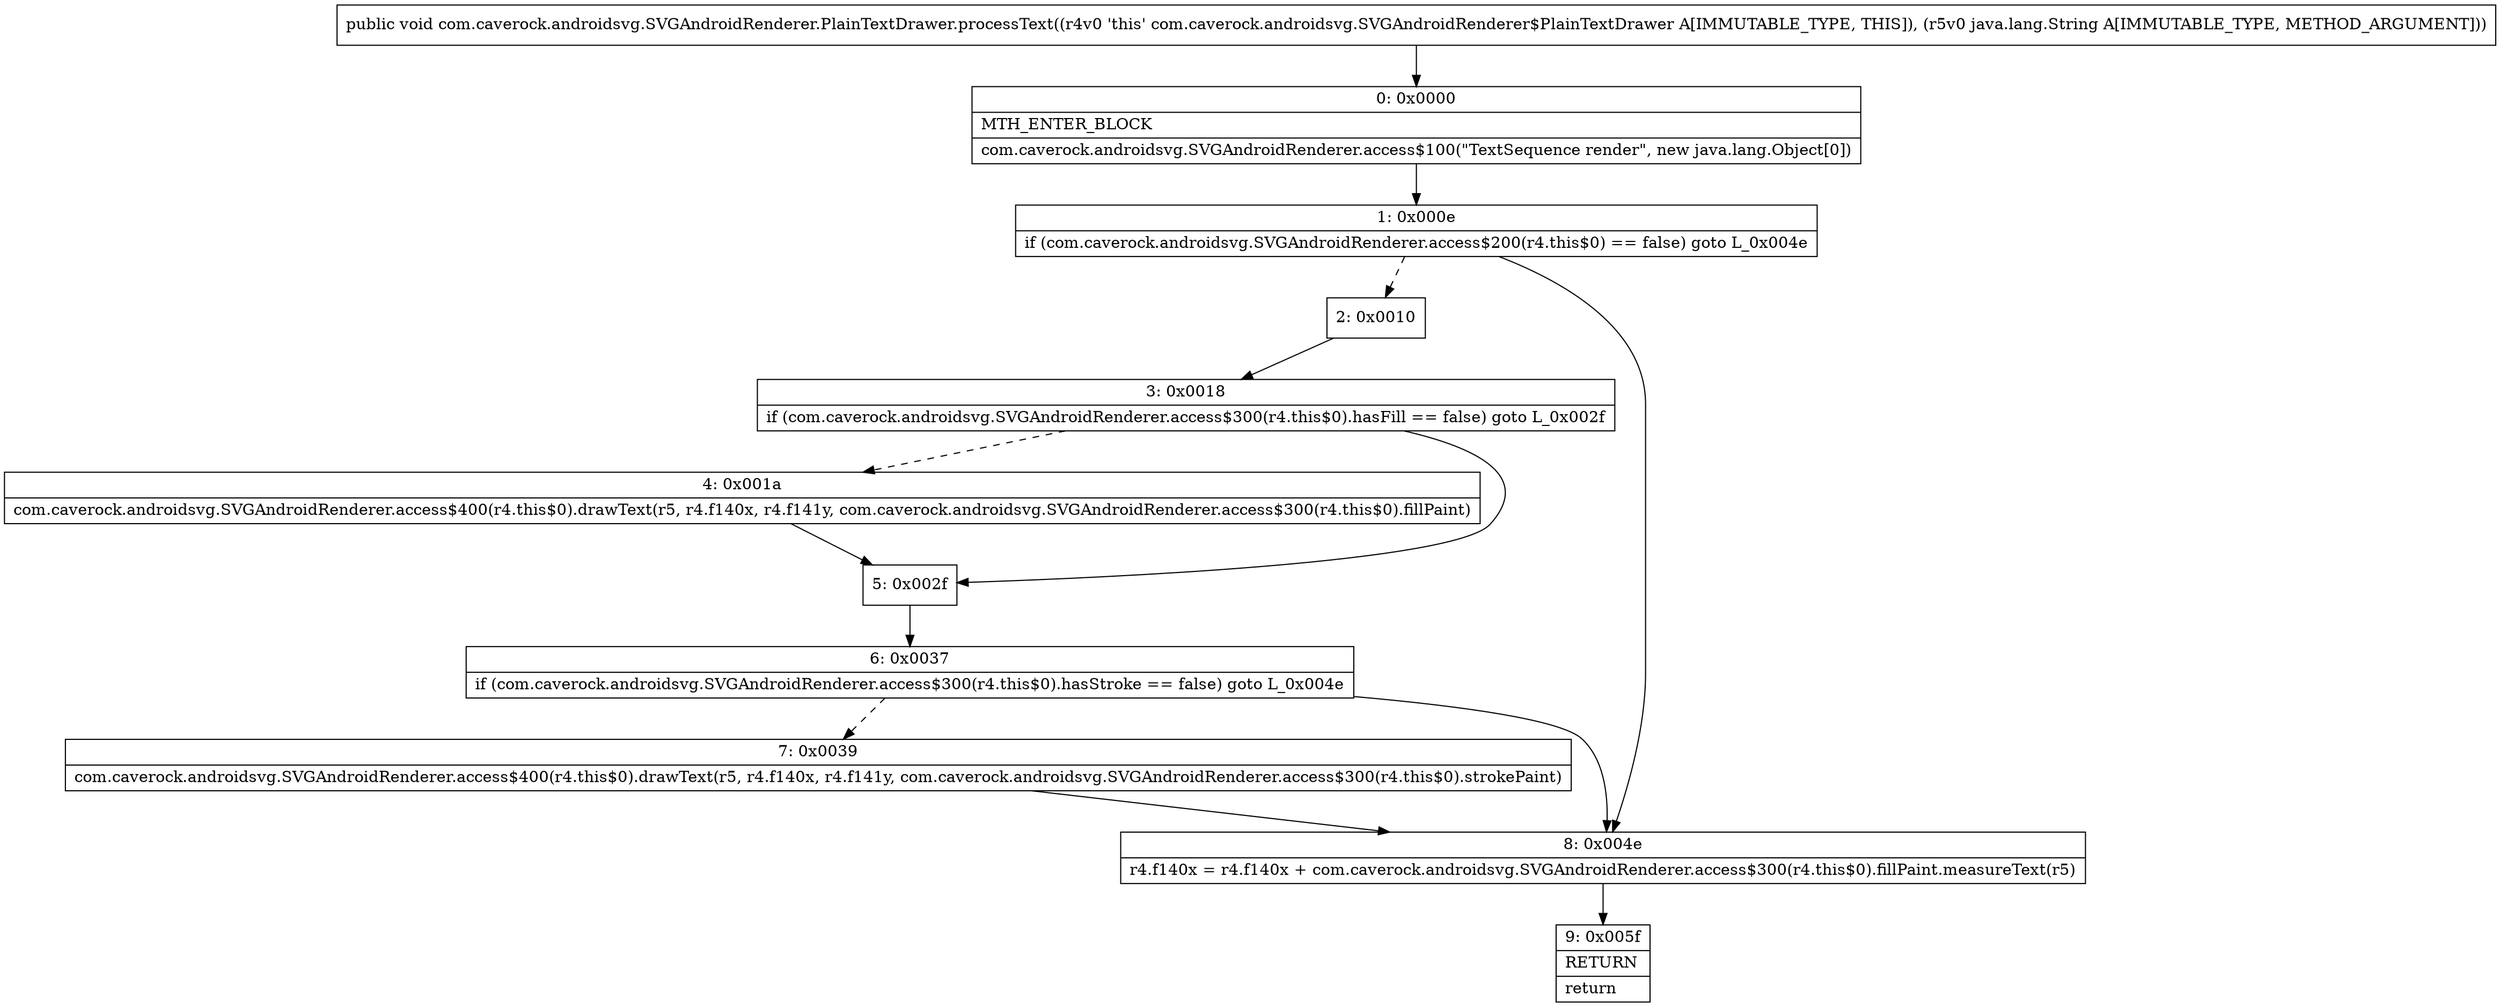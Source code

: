 digraph "CFG forcom.caverock.androidsvg.SVGAndroidRenderer.PlainTextDrawer.processText(Ljava\/lang\/String;)V" {
Node_0 [shape=record,label="{0\:\ 0x0000|MTH_ENTER_BLOCK\l|com.caverock.androidsvg.SVGAndroidRenderer.access$100(\"TextSequence render\", new java.lang.Object[0])\l}"];
Node_1 [shape=record,label="{1\:\ 0x000e|if (com.caverock.androidsvg.SVGAndroidRenderer.access$200(r4.this$0) == false) goto L_0x004e\l}"];
Node_2 [shape=record,label="{2\:\ 0x0010}"];
Node_3 [shape=record,label="{3\:\ 0x0018|if (com.caverock.androidsvg.SVGAndroidRenderer.access$300(r4.this$0).hasFill == false) goto L_0x002f\l}"];
Node_4 [shape=record,label="{4\:\ 0x001a|com.caverock.androidsvg.SVGAndroidRenderer.access$400(r4.this$0).drawText(r5, r4.f140x, r4.f141y, com.caverock.androidsvg.SVGAndroidRenderer.access$300(r4.this$0).fillPaint)\l}"];
Node_5 [shape=record,label="{5\:\ 0x002f}"];
Node_6 [shape=record,label="{6\:\ 0x0037|if (com.caverock.androidsvg.SVGAndroidRenderer.access$300(r4.this$0).hasStroke == false) goto L_0x004e\l}"];
Node_7 [shape=record,label="{7\:\ 0x0039|com.caverock.androidsvg.SVGAndroidRenderer.access$400(r4.this$0).drawText(r5, r4.f140x, r4.f141y, com.caverock.androidsvg.SVGAndroidRenderer.access$300(r4.this$0).strokePaint)\l}"];
Node_8 [shape=record,label="{8\:\ 0x004e|r4.f140x = r4.f140x + com.caverock.androidsvg.SVGAndroidRenderer.access$300(r4.this$0).fillPaint.measureText(r5)\l}"];
Node_9 [shape=record,label="{9\:\ 0x005f|RETURN\l|return\l}"];
MethodNode[shape=record,label="{public void com.caverock.androidsvg.SVGAndroidRenderer.PlainTextDrawer.processText((r4v0 'this' com.caverock.androidsvg.SVGAndroidRenderer$PlainTextDrawer A[IMMUTABLE_TYPE, THIS]), (r5v0 java.lang.String A[IMMUTABLE_TYPE, METHOD_ARGUMENT])) }"];
MethodNode -> Node_0;
Node_0 -> Node_1;
Node_1 -> Node_2[style=dashed];
Node_1 -> Node_8;
Node_2 -> Node_3;
Node_3 -> Node_4[style=dashed];
Node_3 -> Node_5;
Node_4 -> Node_5;
Node_5 -> Node_6;
Node_6 -> Node_7[style=dashed];
Node_6 -> Node_8;
Node_7 -> Node_8;
Node_8 -> Node_9;
}

